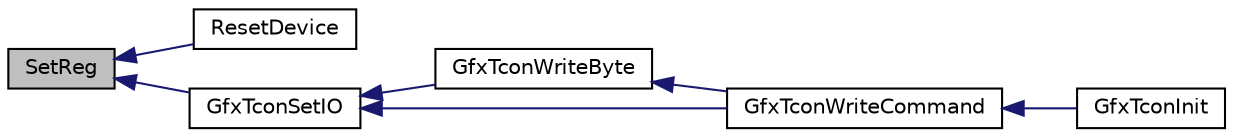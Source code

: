digraph "SetReg"
{
  edge [fontname="Helvetica",fontsize="10",labelfontname="Helvetica",labelfontsize="10"];
  node [fontname="Helvetica",fontsize="10",shape=record];
  rankdir="LR";
  Node1 [label="SetReg",height=0.2,width=0.4,color="black", fillcolor="grey75", style="filled", fontcolor="black"];
  Node1 -> Node2 [dir="back",color="midnightblue",fontsize="10",style="solid",fontname="Helvetica"];
  Node2 [label="ResetDevice",height=0.2,width=0.4,color="black", fillcolor="white", style="filled",URL="$drv_t_f_t001_8c.html#a6d4d054030dc1ccdc7b875d4877ec9b7"];
  Node1 -> Node3 [dir="back",color="midnightblue",fontsize="10",style="solid",fontname="Helvetica"];
  Node3 [label="GfxTconSetIO",height=0.2,width=0.4,color="black", fillcolor="white", style="filled",URL="$_t_c_o_n___s_s_d1289_8c.html#a5920bc0252f9cb0e81a5454afa2f2362"];
  Node3 -> Node4 [dir="back",color="midnightblue",fontsize="10",style="solid",fontname="Helvetica"];
  Node4 [label="GfxTconWriteByte",height=0.2,width=0.4,color="black", fillcolor="white", style="filled",URL="$_t_c_o_n___s_s_d1289_8c.html#adb9c7d7e409bc87e686e7a63a779a46b"];
  Node4 -> Node5 [dir="back",color="midnightblue",fontsize="10",style="solid",fontname="Helvetica"];
  Node5 [label="GfxTconWriteCommand",height=0.2,width=0.4,color="black", fillcolor="white", style="filled",URL="$_t_c_o_n___s_s_d1289_8c.html#a677df9eb40a564306c738029552e715f"];
  Node5 -> Node6 [dir="back",color="midnightblue",fontsize="10",style="solid",fontname="Helvetica"];
  Node6 [label="GfxTconInit",height=0.2,width=0.4,color="black", fillcolor="white", style="filled",URL="$_t_c_o_n___s_s_d1289_8c.html#a55594178ce3956440d903de8c2c7d519"];
  Node3 -> Node5 [dir="back",color="midnightblue",fontsize="10",style="solid",fontname="Helvetica"];
}
